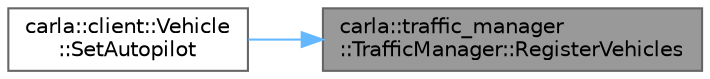 digraph "carla::traffic_manager::TrafficManager::RegisterVehicles"
{
 // INTERACTIVE_SVG=YES
 // LATEX_PDF_SIZE
  bgcolor="transparent";
  edge [fontname=Helvetica,fontsize=10,labelfontname=Helvetica,labelfontsize=10];
  node [fontname=Helvetica,fontsize=10,shape=box,height=0.2,width=0.4];
  rankdir="RL";
  Node1 [id="Node000001",label="carla::traffic_manager\l::TrafficManager::RegisterVehicles",height=0.2,width=0.4,color="gray40", fillcolor="grey60", style="filled", fontcolor="black",tooltip="This method registers a vehicle with the traffic manager."];
  Node1 -> Node2 [id="edge1_Node000001_Node000002",dir="back",color="steelblue1",style="solid",tooltip=" "];
  Node2 [id="Node000002",label="carla::client::Vehicle\l::SetAutopilot",height=0.2,width=0.4,color="grey40", fillcolor="white", style="filled",URL="$d9/dc6/classcarla_1_1client_1_1Vehicle.html#afd51d896d2a994101fadaf3e23e5636e",tooltip="Switch on/off this vehicle's autopilot."];
}
